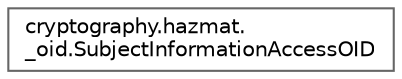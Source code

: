 digraph "Graphical Class Hierarchy"
{
 // LATEX_PDF_SIZE
  bgcolor="transparent";
  edge [fontname=Helvetica,fontsize=10,labelfontname=Helvetica,labelfontsize=10];
  node [fontname=Helvetica,fontsize=10,shape=box,height=0.2,width=0.4];
  rankdir="LR";
  Node0 [id="Node000000",label="cryptography.hazmat.\l_oid.SubjectInformationAccessOID",height=0.2,width=0.4,color="grey40", fillcolor="white", style="filled",URL="$classcryptography_1_1hazmat_1_1__oid_1_1_subject_information_access_o_i_d.html",tooltip=" "];
}
